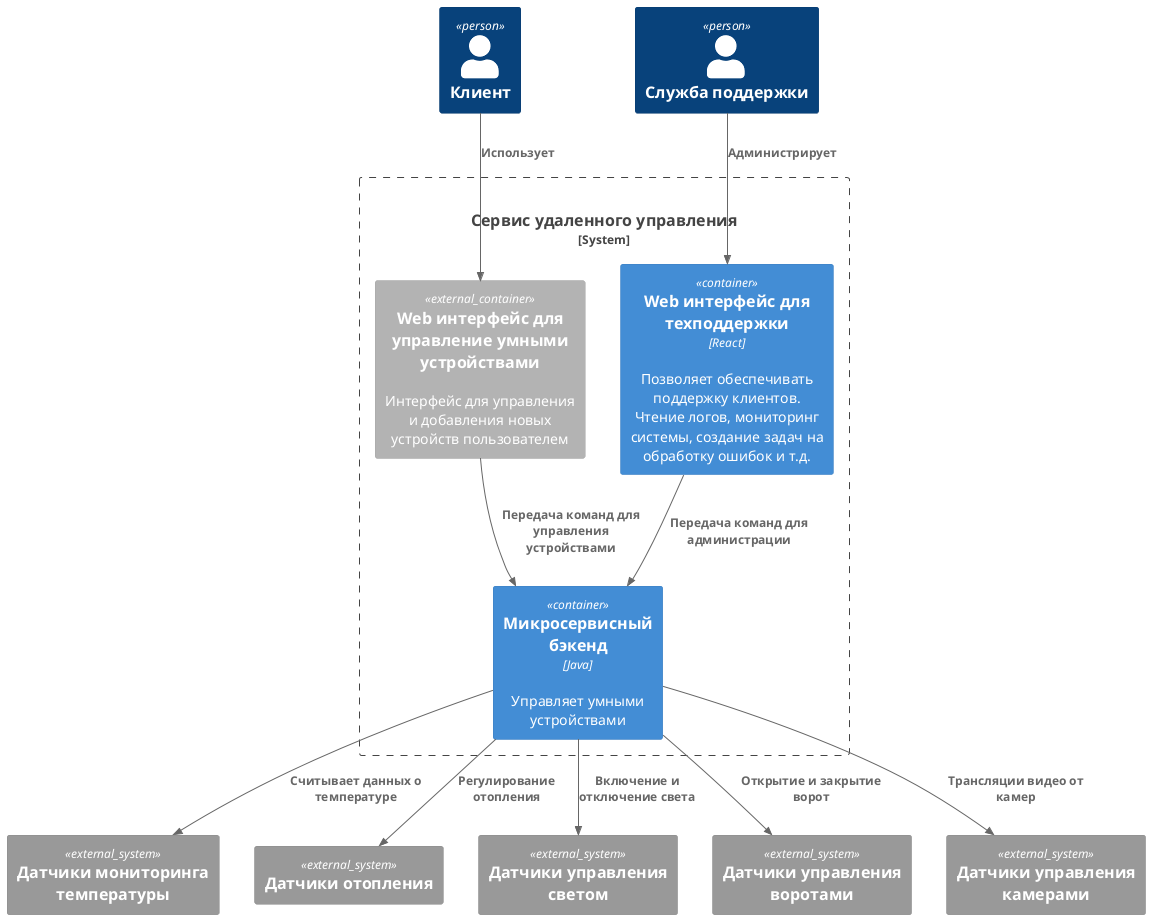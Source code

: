@startuml
!include <C4/C4_Container>

Person(client, "Клиент", "")
Person(admin, "Служба поддержки", "")
System_Ext(sensor1, "Датчики мониторинга температуры")
System_Ext(sensor2, "Датчики отопления")
System_Ext(sensor3, "Датчики управления светом")
System_Ext(sensor4, "Датчики управления воротами")
System_Ext(sensor5, "Датчики управления камерами")
System_Boundary(service, "Сервис удаленного управления", "Набор микросервисов управляющий умными устройствами") {
    Container_Ext(frontend, "Web интерфейс для управление умными устройствами", "", "Интерфейс для управления и добавления новых устройств пользователем")
    Container(admin_frontend, "Web интерфейс для техподдержки", "React", "Позволяет обеспечивать поддержку клиентов. Чтение логов, мониторинг системы, создание задач на обработку ошибок и т.д.")
    Container(backend, "Микросервисный бэкенд", "Java", "Управляет умными устройствами")
}

Rel(client, frontend, "Использует")
Rel(admin, admin_frontend, "Администрирует")
Rel(backend, sensor1, "Считывает данных о температуре")
Rel(backend, sensor2, "Регулирование отопления")
Rel(backend, sensor3, "Включение и отключение света")
Rel(backend, sensor4, "Открытие и закрытие ворот")
Rel(backend, sensor5, "Трансляции видео от камер")
Rel(frontend, backend, "Передача команд для управления устройствами")
Rel(admin_frontend, backend, "Передача команд для администрации")

@enduml